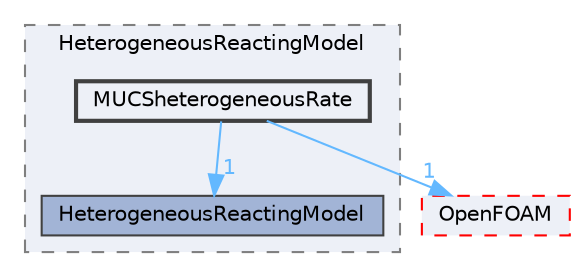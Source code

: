 digraph "src/lagrangian/intermediate/submodels/HeterogeneousReactingModel/MUCSheterogeneousRate"
{
 // LATEX_PDF_SIZE
  bgcolor="transparent";
  edge [fontname=Helvetica,fontsize=10,labelfontname=Helvetica,labelfontsize=10];
  node [fontname=Helvetica,fontsize=10,shape=box,height=0.2,width=0.4];
  compound=true
  subgraph clusterdir_fb1c2bb12d2b85259453545b2631e6a2 {
    graph [ bgcolor="#edf0f7", pencolor="grey50", label="HeterogeneousReactingModel", fontname=Helvetica,fontsize=10 style="filled,dashed", URL="dir_fb1c2bb12d2b85259453545b2631e6a2.html",tooltip=""]
  dir_06141f6634409701a7cfd6670fa1b702 [label="HeterogeneousReactingModel", fillcolor="#a2b4d6", color="grey25", style="filled", URL="dir_06141f6634409701a7cfd6670fa1b702.html",tooltip=""];
  dir_11cfd43793c43f9b4b46f534b21d6cd8 [label="MUCSheterogeneousRate", fillcolor="#edf0f7", color="grey25", style="filled,bold", URL="dir_11cfd43793c43f9b4b46f534b21d6cd8.html",tooltip=""];
  }
  dir_c5473ff19b20e6ec4dfe5c310b3778a8 [label="OpenFOAM", fillcolor="#edf0f7", color="red", style="filled,dashed", URL="dir_c5473ff19b20e6ec4dfe5c310b3778a8.html",tooltip=""];
  dir_11cfd43793c43f9b4b46f534b21d6cd8->dir_06141f6634409701a7cfd6670fa1b702 [headlabel="1", labeldistance=1.5 headhref="dir_002464_001735.html" href="dir_002464_001735.html" color="steelblue1" fontcolor="steelblue1"];
  dir_11cfd43793c43f9b4b46f534b21d6cd8->dir_c5473ff19b20e6ec4dfe5c310b3778a8 [headlabel="1", labeldistance=1.5 headhref="dir_002464_002695.html" href="dir_002464_002695.html" color="steelblue1" fontcolor="steelblue1"];
}
